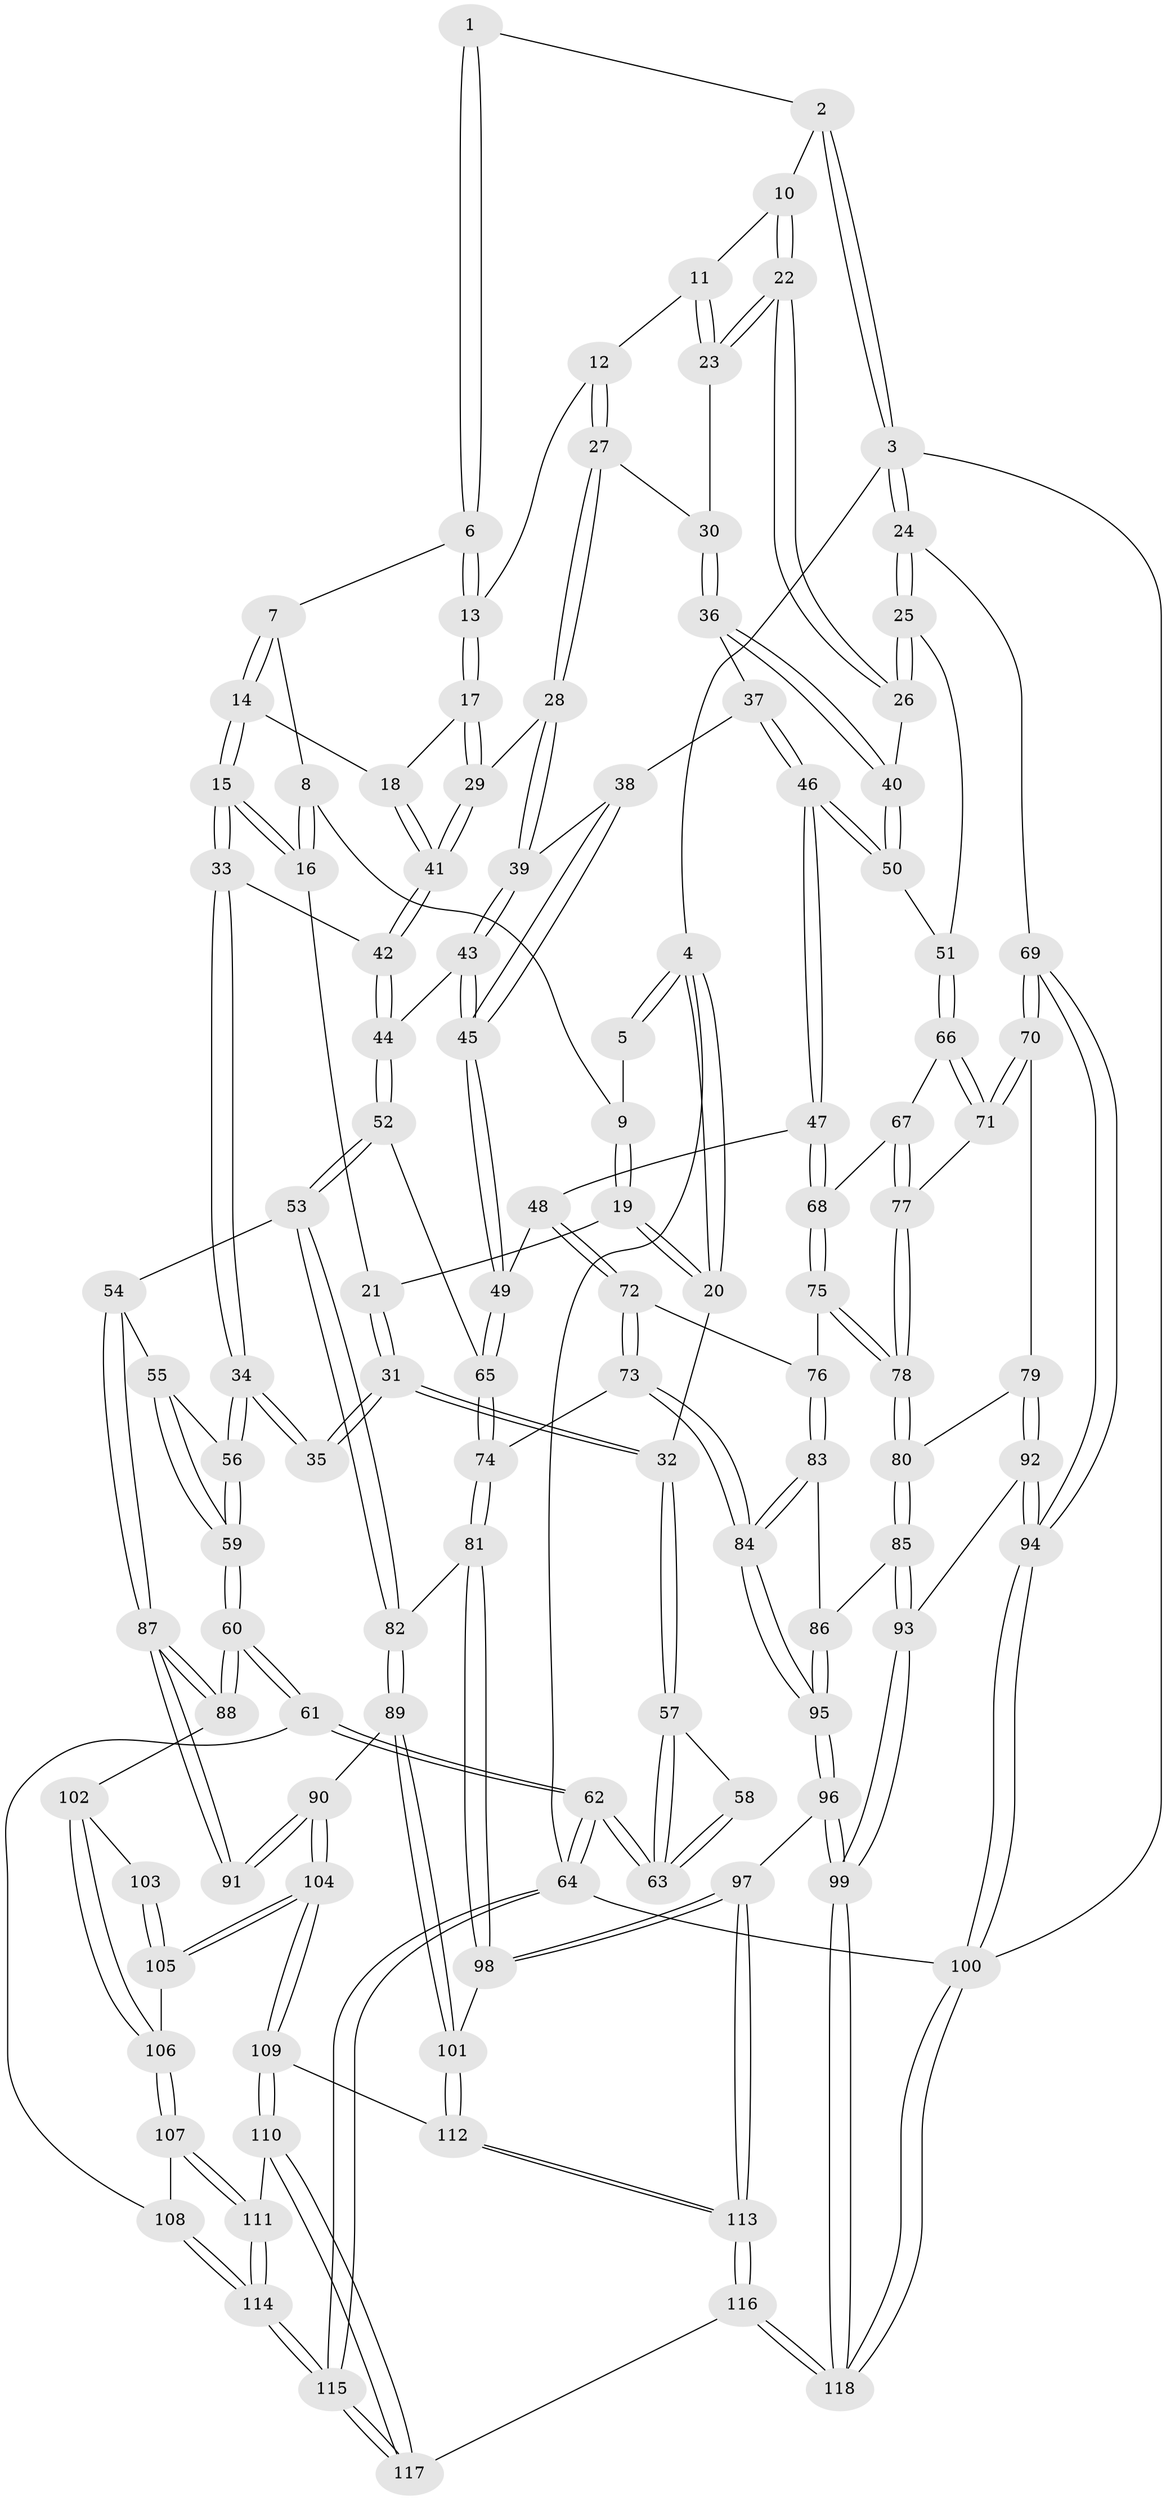 // coarse degree distribution, {3: 0.3220338983050847, 4: 0.5932203389830508, 2: 0.05084745762711865, 6: 0.01694915254237288, 5: 0.01694915254237288}
// Generated by graph-tools (version 1.1) at 2025/38/03/04/25 23:38:20]
// undirected, 118 vertices, 292 edges
graph export_dot {
  node [color=gray90,style=filled];
  1 [pos="+0.5425759957641145+0"];
  2 [pos="+1+0"];
  3 [pos="+1+0"];
  4 [pos="+0+0"];
  5 [pos="+0.16343533940352256+0"];
  6 [pos="+0.542218777527742+0"];
  7 [pos="+0.4577159076884529+0"];
  8 [pos="+0.31517095012759644+0.06789212599333445"];
  9 [pos="+0.19296899794373817+0.04101402413464328"];
  10 [pos="+0.8938000274050308+0.04602495981572679"];
  11 [pos="+0.8895496417298187+0.0466870660348886"];
  12 [pos="+0.6288583449455626+0.032315824226813714"];
  13 [pos="+0.6103952196348551+0.008893304683161572"];
  14 [pos="+0.4251845982822028+0.14087934518510412"];
  15 [pos="+0.3300917250870085+0.20299601458019426"];
  16 [pos="+0.31623667488389356+0.12711848497371922"];
  17 [pos="+0.5115976524898626+0.19740281785683006"];
  18 [pos="+0.4833935621876768+0.1984699888774777"];
  19 [pos="+0.1541495584581627+0.11128246829732451"];
  20 [pos="+0+0"];
  21 [pos="+0.15524630305267406+0.11987203746560643"];
  22 [pos="+0.8997517069341117+0.17216926010220554"];
  23 [pos="+0.6951433509890461+0.13753550596671116"];
  24 [pos="+1+0.2729419749405405"];
  25 [pos="+1+0.2685824075725313"];
  26 [pos="+0.9299874594312796+0.23653661265721393"];
  27 [pos="+0.6776594882243343+0.12641811993913313"];
  28 [pos="+0.5789207129661197+0.2597905895417477"];
  29 [pos="+0.5668731557384173+0.2533792808348231"];
  30 [pos="+0.6928011206401273+0.13761931738633373"];
  31 [pos="+0.16119718349298814+0.22930253107957402"];
  32 [pos="+0+0.16096956547641547"];
  33 [pos="+0.2840373763507073+0.3022688346647478"];
  34 [pos="+0.22981877082373794+0.3127169165629519"];
  35 [pos="+0.20560133418593776+0.3021742638774668"];
  36 [pos="+0.7499923963816721+0.298875890494418"];
  37 [pos="+0.6695917572139398+0.32424276464732904"];
  38 [pos="+0.665061171734409+0.3255436771260141"];
  39 [pos="+0.5896469732522085+0.2898437317133086"];
  40 [pos="+0.8276630961367006+0.3318164082820983"];
  41 [pos="+0.4019419253938699+0.31301416268594423"];
  42 [pos="+0.37738871737801644+0.3361196555966599"];
  43 [pos="+0.48279232130754013+0.41719269806497405"];
  44 [pos="+0.45792281801368045+0.4214091119333412"];
  45 [pos="+0.6262464013315705+0.46318332787849414"];
  46 [pos="+0.7384186934816651+0.4803208646382362"];
  47 [pos="+0.7234198468678483+0.4896916627157402"];
  48 [pos="+0.6914076923780229+0.4980175588179913"];
  49 [pos="+0.6269532108509731+0.4640589760843727"];
  50 [pos="+0.8338664430443902+0.42374728348967033"];
  51 [pos="+0.8499187846484281+0.43922804772537916"];
  52 [pos="+0.4241418333229177+0.5524631806543696"];
  53 [pos="+0.38305460533038627+0.5952295104647968"];
  54 [pos="+0.3432823811600835+0.600673698972823"];
  55 [pos="+0.2751244576829453+0.5733387934299939"];
  56 [pos="+0.22898371165665496+0.3556534559151578"];
  57 [pos="+0+0.34017955233725133"];
  58 [pos="+0.15797400434010042+0.32707021877636755"];
  59 [pos="+0.05041062132838282+0.6438374726343078"];
  60 [pos="+0+0.6767800145504721"];
  61 [pos="+0+0.6850250904020396"];
  62 [pos="+0+0.6829389258862469"];
  63 [pos="+0+0.6820609840085237"];
  64 [pos="+0+1"];
  65 [pos="+0.5537190251198076+0.5885478976667562"];
  66 [pos="+0.8630282143773238+0.453486724184967"];
  67 [pos="+0.8156732289395786+0.5744454966845125"];
  68 [pos="+0.7912675299105698+0.5972264832232362"];
  69 [pos="+1+0.5355339044396655"];
  70 [pos="+1+0.5383439439687607"];
  71 [pos="+0.9625802711617417+0.5196233679062728"];
  72 [pos="+0.6814782336898854+0.5678078279421191"];
  73 [pos="+0.6150747369821286+0.6611716634318472"];
  74 [pos="+0.6123126958125527+0.6610088872061095"];
  75 [pos="+0.7870960454611187+0.6198576989102439"];
  76 [pos="+0.7663304728808853+0.6340084976271732"];
  77 [pos="+0.8940123759538702+0.6017266496487316"];
  78 [pos="+0.8699596451728708+0.6519981084332291"];
  79 [pos="+0.9304133682267665+0.6854846239896824"];
  80 [pos="+0.8746240476972188+0.6716385421037183"];
  81 [pos="+0.5136794148077053+0.7352784596481426"];
  82 [pos="+0.4609482740824556+0.7206777655427549"];
  83 [pos="+0.7538298331639358+0.6633426786942547"];
  84 [pos="+0.6489439592665448+0.6885876872312933"];
  85 [pos="+0.8427122627905755+0.7327567994624474"];
  86 [pos="+0.7810933301975783+0.7136610390643869"];
  87 [pos="+0.30117325495292085+0.7198721705570778"];
  88 [pos="+0.17059291699966214+0.7519804671077054"];
  89 [pos="+0.39241693367645136+0.8043610194636304"];
  90 [pos="+0.3491723632651348+0.8081233338546258"];
  91 [pos="+0.323968801583195+0.7782674471905436"];
  92 [pos="+1+0.8462448612657324"];
  93 [pos="+0.8682043665322796+0.8171469984247698"];
  94 [pos="+1+0.995641616046634"];
  95 [pos="+0.6907729990126298+0.8042628519481875"];
  96 [pos="+0.689328754720053+0.863413532914009"];
  97 [pos="+0.6238186695614052+0.8782518557119132"];
  98 [pos="+0.543378456952806+0.809170661684988"];
  99 [pos="+0.743783110063561+0.8930661223728867"];
  100 [pos="+1+1"];
  101 [pos="+0.44183205391765107+0.8723868145319617"];
  102 [pos="+0.21050427319356402+0.7997785548355167"];
  103 [pos="+0.29716098516503925+0.7858191333451513"];
  104 [pos="+0.3146030105685633+0.8652078023777297"];
  105 [pos="+0.24747614504064086+0.8308135108354258"];
  106 [pos="+0.21966184570597327+0.8210905707322925"];
  107 [pos="+0.2043653889953027+0.8914083771114898"];
  108 [pos="+0.15545799561162563+0.8941217668727609"];
  109 [pos="+0.31067091416679593+0.8964389599910738"];
  110 [pos="+0.2920073497292085+0.9309498353517593"];
  111 [pos="+0.24577592917705446+0.9266151479692304"];
  112 [pos="+0.442666538923124+0.9112860039340152"];
  113 [pos="+0.4967977680273358+1"];
  114 [pos="+0.10594323530237157+1"];
  115 [pos="+0+1"];
  116 [pos="+0.4575417179826427+1"];
  117 [pos="+0.42206763123131275+1"];
  118 [pos="+0.8922734342091246+1"];
  1 -- 2;
  1 -- 6;
  1 -- 6;
  2 -- 3;
  2 -- 3;
  2 -- 10;
  3 -- 4;
  3 -- 24;
  3 -- 24;
  3 -- 100;
  4 -- 5;
  4 -- 5;
  4 -- 20;
  4 -- 20;
  4 -- 64;
  5 -- 9;
  6 -- 7;
  6 -- 13;
  6 -- 13;
  7 -- 8;
  7 -- 14;
  7 -- 14;
  8 -- 9;
  8 -- 16;
  8 -- 16;
  9 -- 19;
  9 -- 19;
  10 -- 11;
  10 -- 22;
  10 -- 22;
  11 -- 12;
  11 -- 23;
  11 -- 23;
  12 -- 13;
  12 -- 27;
  12 -- 27;
  13 -- 17;
  13 -- 17;
  14 -- 15;
  14 -- 15;
  14 -- 18;
  15 -- 16;
  15 -- 16;
  15 -- 33;
  15 -- 33;
  16 -- 21;
  17 -- 18;
  17 -- 29;
  17 -- 29;
  18 -- 41;
  18 -- 41;
  19 -- 20;
  19 -- 20;
  19 -- 21;
  20 -- 32;
  21 -- 31;
  21 -- 31;
  22 -- 23;
  22 -- 23;
  22 -- 26;
  22 -- 26;
  23 -- 30;
  24 -- 25;
  24 -- 25;
  24 -- 69;
  25 -- 26;
  25 -- 26;
  25 -- 51;
  26 -- 40;
  27 -- 28;
  27 -- 28;
  27 -- 30;
  28 -- 29;
  28 -- 39;
  28 -- 39;
  29 -- 41;
  29 -- 41;
  30 -- 36;
  30 -- 36;
  31 -- 32;
  31 -- 32;
  31 -- 35;
  31 -- 35;
  32 -- 57;
  32 -- 57;
  33 -- 34;
  33 -- 34;
  33 -- 42;
  34 -- 35;
  34 -- 35;
  34 -- 56;
  34 -- 56;
  36 -- 37;
  36 -- 40;
  36 -- 40;
  37 -- 38;
  37 -- 46;
  37 -- 46;
  38 -- 39;
  38 -- 45;
  38 -- 45;
  39 -- 43;
  39 -- 43;
  40 -- 50;
  40 -- 50;
  41 -- 42;
  41 -- 42;
  42 -- 44;
  42 -- 44;
  43 -- 44;
  43 -- 45;
  43 -- 45;
  44 -- 52;
  44 -- 52;
  45 -- 49;
  45 -- 49;
  46 -- 47;
  46 -- 47;
  46 -- 50;
  46 -- 50;
  47 -- 48;
  47 -- 68;
  47 -- 68;
  48 -- 49;
  48 -- 72;
  48 -- 72;
  49 -- 65;
  49 -- 65;
  50 -- 51;
  51 -- 66;
  51 -- 66;
  52 -- 53;
  52 -- 53;
  52 -- 65;
  53 -- 54;
  53 -- 82;
  53 -- 82;
  54 -- 55;
  54 -- 87;
  54 -- 87;
  55 -- 56;
  55 -- 59;
  55 -- 59;
  56 -- 59;
  56 -- 59;
  57 -- 58;
  57 -- 63;
  57 -- 63;
  58 -- 63;
  58 -- 63;
  59 -- 60;
  59 -- 60;
  60 -- 61;
  60 -- 61;
  60 -- 88;
  60 -- 88;
  61 -- 62;
  61 -- 62;
  61 -- 108;
  62 -- 63;
  62 -- 63;
  62 -- 64;
  62 -- 64;
  64 -- 115;
  64 -- 115;
  64 -- 100;
  65 -- 74;
  65 -- 74;
  66 -- 67;
  66 -- 71;
  66 -- 71;
  67 -- 68;
  67 -- 77;
  67 -- 77;
  68 -- 75;
  68 -- 75;
  69 -- 70;
  69 -- 70;
  69 -- 94;
  69 -- 94;
  70 -- 71;
  70 -- 71;
  70 -- 79;
  71 -- 77;
  72 -- 73;
  72 -- 73;
  72 -- 76;
  73 -- 74;
  73 -- 84;
  73 -- 84;
  74 -- 81;
  74 -- 81;
  75 -- 76;
  75 -- 78;
  75 -- 78;
  76 -- 83;
  76 -- 83;
  77 -- 78;
  77 -- 78;
  78 -- 80;
  78 -- 80;
  79 -- 80;
  79 -- 92;
  79 -- 92;
  80 -- 85;
  80 -- 85;
  81 -- 82;
  81 -- 98;
  81 -- 98;
  82 -- 89;
  82 -- 89;
  83 -- 84;
  83 -- 84;
  83 -- 86;
  84 -- 95;
  84 -- 95;
  85 -- 86;
  85 -- 93;
  85 -- 93;
  86 -- 95;
  86 -- 95;
  87 -- 88;
  87 -- 88;
  87 -- 91;
  87 -- 91;
  88 -- 102;
  89 -- 90;
  89 -- 101;
  89 -- 101;
  90 -- 91;
  90 -- 91;
  90 -- 104;
  90 -- 104;
  92 -- 93;
  92 -- 94;
  92 -- 94;
  93 -- 99;
  93 -- 99;
  94 -- 100;
  94 -- 100;
  95 -- 96;
  95 -- 96;
  96 -- 97;
  96 -- 99;
  96 -- 99;
  97 -- 98;
  97 -- 98;
  97 -- 113;
  97 -- 113;
  98 -- 101;
  99 -- 118;
  99 -- 118;
  100 -- 118;
  100 -- 118;
  101 -- 112;
  101 -- 112;
  102 -- 103;
  102 -- 106;
  102 -- 106;
  103 -- 105;
  103 -- 105;
  104 -- 105;
  104 -- 105;
  104 -- 109;
  104 -- 109;
  105 -- 106;
  106 -- 107;
  106 -- 107;
  107 -- 108;
  107 -- 111;
  107 -- 111;
  108 -- 114;
  108 -- 114;
  109 -- 110;
  109 -- 110;
  109 -- 112;
  110 -- 111;
  110 -- 117;
  110 -- 117;
  111 -- 114;
  111 -- 114;
  112 -- 113;
  112 -- 113;
  113 -- 116;
  113 -- 116;
  114 -- 115;
  114 -- 115;
  115 -- 117;
  115 -- 117;
  116 -- 117;
  116 -- 118;
  116 -- 118;
}
